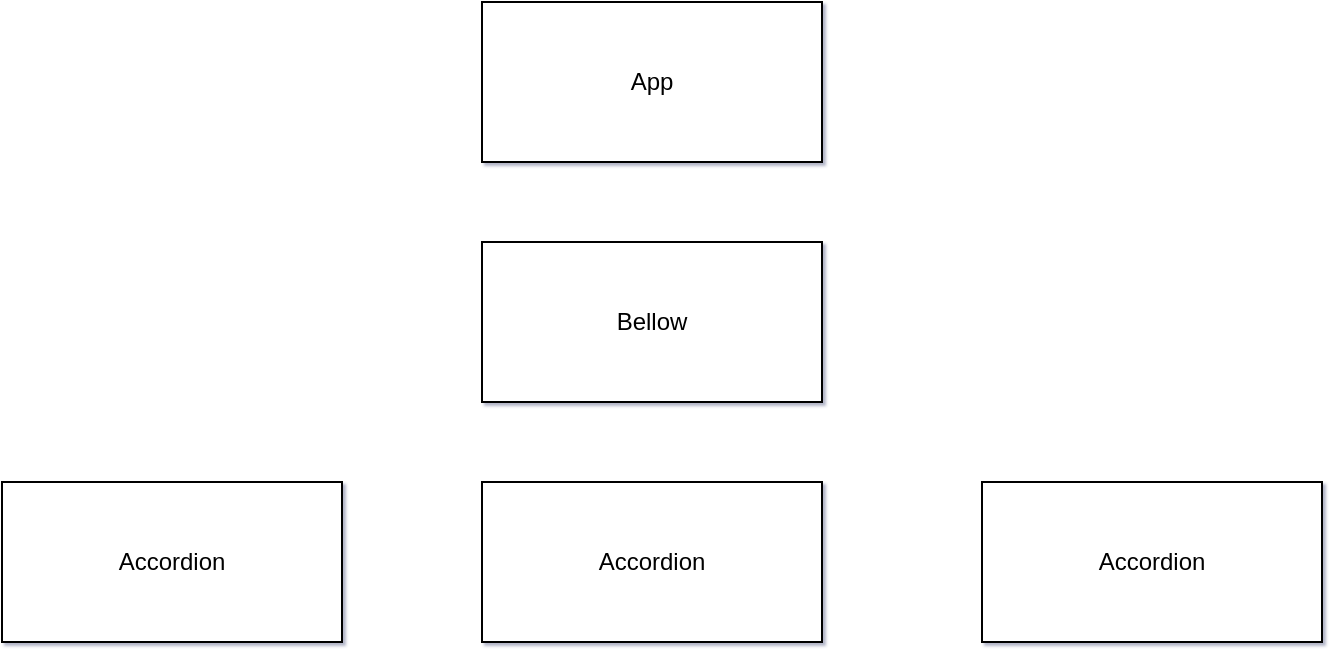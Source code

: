 <mxfile>
    <diagram id="qZ4XBwiL8yS3GFS4kljw" name="Page-1">
        <mxGraphModel dx="906" dy="526" grid="1" gridSize="10" guides="0" tooltips="1" connect="1" arrows="1" fold="1" page="1" pageScale="1" pageWidth="1200" pageHeight="1920" background="none" math="0" shadow="1">
            <root>
                <mxCell id="0"/>
                <mxCell id="1" parent="0"/>
                <mxCell id="2" value="App" style="rounded=0;whiteSpace=wrap;html=1;" vertex="1" parent="1">
                    <mxGeometry x="390" y="80" width="170" height="80" as="geometry"/>
                </mxCell>
                <mxCell id="3" value="Bellow" style="rounded=0;whiteSpace=wrap;html=1;" vertex="1" parent="1">
                    <mxGeometry x="390" y="200" width="170" height="80" as="geometry"/>
                </mxCell>
                <mxCell id="4" value="Accordion" style="rounded=0;whiteSpace=wrap;html=1;" vertex="1" parent="1">
                    <mxGeometry x="390" y="320" width="170" height="80" as="geometry"/>
                </mxCell>
                <mxCell id="5" value="Accordion" style="rounded=0;whiteSpace=wrap;html=1;" vertex="1" parent="1">
                    <mxGeometry x="150" y="320" width="170" height="80" as="geometry"/>
                </mxCell>
                <mxCell id="6" value="Accordion" style="rounded=0;whiteSpace=wrap;html=1;" vertex="1" parent="1">
                    <mxGeometry x="640" y="320" width="170" height="80" as="geometry"/>
                </mxCell>
            </root>
        </mxGraphModel>
    </diagram>
</mxfile>